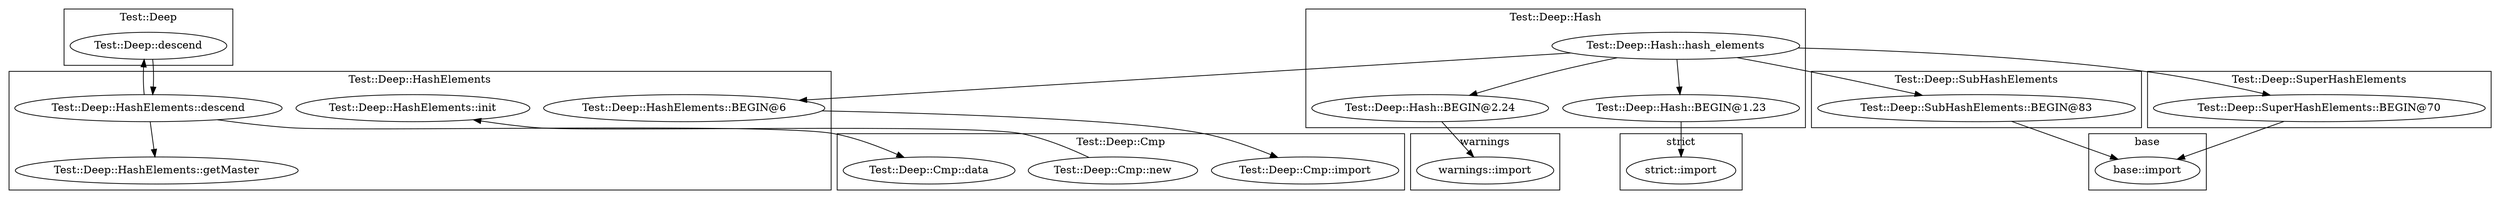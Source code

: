 digraph {
graph [overlap=false]
subgraph cluster_Test_Deep {
	label="Test::Deep";
	"Test::Deep::descend";
}
subgraph cluster_warnings {
	label="warnings";
	"warnings::import";
}
subgraph cluster_base {
	label="base";
	"base::import";
}
subgraph cluster_strict {
	label="strict";
	"strict::import";
}
subgraph cluster_Test_Deep_Hash {
	label="Test::Deep::Hash";
	"Test::Deep::Hash::hash_elements";
	"Test::Deep::Hash::BEGIN@2.24";
	"Test::Deep::Hash::BEGIN@1.23";
}
subgraph cluster_Test_Deep_Cmp {
	label="Test::Deep::Cmp";
	"Test::Deep::Cmp::data";
	"Test::Deep::Cmp::import";
	"Test::Deep::Cmp::new";
}
subgraph cluster_Test_Deep_HashElements {
	label="Test::Deep::HashElements";
	"Test::Deep::HashElements::descend";
	"Test::Deep::HashElements::BEGIN@6";
	"Test::Deep::HashElements::getMaster";
	"Test::Deep::HashElements::init";
}
subgraph cluster_Test_Deep_SubHashElements {
	label="Test::Deep::SubHashElements";
	"Test::Deep::SubHashElements::BEGIN@83";
}
subgraph cluster_Test_Deep_SuperHashElements {
	label="Test::Deep::SuperHashElements";
	"Test::Deep::SuperHashElements::BEGIN@70";
}
"Test::Deep::HashElements::descend" -> "Test::Deep::HashElements::getMaster";
"Test::Deep::HashElements::descend" -> "Test::Deep::Cmp::data";
"Test::Deep::descend" -> "Test::Deep::HashElements::descend";
"Test::Deep::SubHashElements::BEGIN@83" -> "base::import";
"Test::Deep::SuperHashElements::BEGIN@70" -> "base::import";
"Test::Deep::HashElements::BEGIN@6" -> "Test::Deep::Cmp::import";
"Test::Deep::Cmp::new" -> "Test::Deep::HashElements::init";
"Test::Deep::Hash::hash_elements" -> "Test::Deep::SubHashElements::BEGIN@83";
"Test::Deep::Hash::BEGIN@2.24" -> "warnings::import";
"Test::Deep::HashElements::descend" -> "Test::Deep::descend";
"Test::Deep::Hash::hash_elements" -> "Test::Deep::Hash::BEGIN@2.24";
"Test::Deep::Hash::hash_elements" -> "Test::Deep::HashElements::BEGIN@6";
"Test::Deep::Hash::hash_elements" -> "Test::Deep::SuperHashElements::BEGIN@70";
"Test::Deep::Hash::hash_elements" -> "Test::Deep::Hash::BEGIN@1.23";
"Test::Deep::Hash::BEGIN@1.23" -> "strict::import";
}
